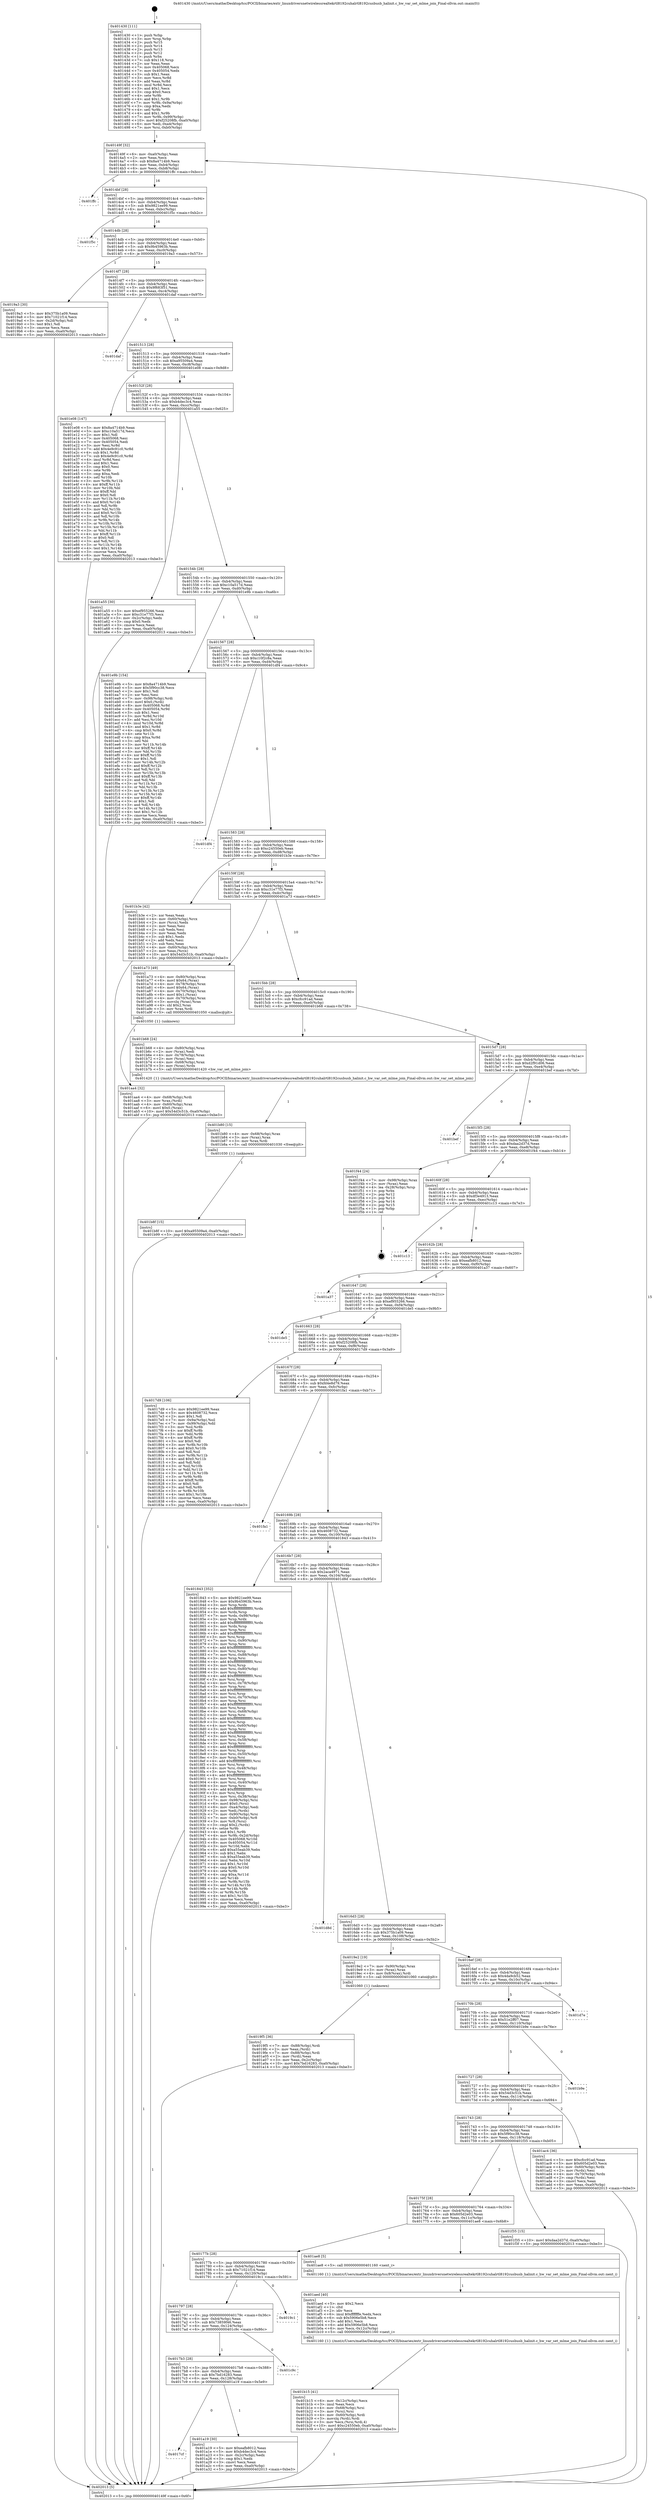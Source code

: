 digraph "0x401430" {
  label = "0x401430 (/mnt/c/Users/mathe/Desktop/tcc/POCII/binaries/extr_linuxdriversnetwirelessrealtekrtl8192cuhalrtl8192cusbusb_halinit.c_hw_var_set_mlme_join_Final-ollvm.out::main(0))"
  labelloc = "t"
  node[shape=record]

  Entry [label="",width=0.3,height=0.3,shape=circle,fillcolor=black,style=filled]
  "0x40149f" [label="{
     0x40149f [32]\l
     | [instrs]\l
     &nbsp;&nbsp;0x40149f \<+6\>: mov -0xa0(%rbp),%eax\l
     &nbsp;&nbsp;0x4014a5 \<+2\>: mov %eax,%ecx\l
     &nbsp;&nbsp;0x4014a7 \<+6\>: sub $0x8a4714b9,%ecx\l
     &nbsp;&nbsp;0x4014ad \<+6\>: mov %eax,-0xb4(%rbp)\l
     &nbsp;&nbsp;0x4014b3 \<+6\>: mov %ecx,-0xb8(%rbp)\l
     &nbsp;&nbsp;0x4014b9 \<+6\>: je 0000000000401ffc \<main+0xbcc\>\l
  }"]
  "0x401ffc" [label="{
     0x401ffc\l
  }", style=dashed]
  "0x4014bf" [label="{
     0x4014bf [28]\l
     | [instrs]\l
     &nbsp;&nbsp;0x4014bf \<+5\>: jmp 00000000004014c4 \<main+0x94\>\l
     &nbsp;&nbsp;0x4014c4 \<+6\>: mov -0xb4(%rbp),%eax\l
     &nbsp;&nbsp;0x4014ca \<+5\>: sub $0x9821ee99,%eax\l
     &nbsp;&nbsp;0x4014cf \<+6\>: mov %eax,-0xbc(%rbp)\l
     &nbsp;&nbsp;0x4014d5 \<+6\>: je 0000000000401f5c \<main+0xb2c\>\l
  }"]
  Exit [label="",width=0.3,height=0.3,shape=circle,fillcolor=black,style=filled,peripheries=2]
  "0x401f5c" [label="{
     0x401f5c\l
  }", style=dashed]
  "0x4014db" [label="{
     0x4014db [28]\l
     | [instrs]\l
     &nbsp;&nbsp;0x4014db \<+5\>: jmp 00000000004014e0 \<main+0xb0\>\l
     &nbsp;&nbsp;0x4014e0 \<+6\>: mov -0xb4(%rbp),%eax\l
     &nbsp;&nbsp;0x4014e6 \<+5\>: sub $0x9b45963b,%eax\l
     &nbsp;&nbsp;0x4014eb \<+6\>: mov %eax,-0xc0(%rbp)\l
     &nbsp;&nbsp;0x4014f1 \<+6\>: je 00000000004019a3 \<main+0x573\>\l
  }"]
  "0x401b8f" [label="{
     0x401b8f [15]\l
     | [instrs]\l
     &nbsp;&nbsp;0x401b8f \<+10\>: movl $0xa95509a4,-0xa0(%rbp)\l
     &nbsp;&nbsp;0x401b99 \<+5\>: jmp 0000000000402013 \<main+0xbe3\>\l
  }"]
  "0x4019a3" [label="{
     0x4019a3 [30]\l
     | [instrs]\l
     &nbsp;&nbsp;0x4019a3 \<+5\>: mov $0x375b1a09,%eax\l
     &nbsp;&nbsp;0x4019a8 \<+5\>: mov $0x71021f14,%ecx\l
     &nbsp;&nbsp;0x4019ad \<+3\>: mov -0x2d(%rbp),%dl\l
     &nbsp;&nbsp;0x4019b0 \<+3\>: test $0x1,%dl\l
     &nbsp;&nbsp;0x4019b3 \<+3\>: cmovne %ecx,%eax\l
     &nbsp;&nbsp;0x4019b6 \<+6\>: mov %eax,-0xa0(%rbp)\l
     &nbsp;&nbsp;0x4019bc \<+5\>: jmp 0000000000402013 \<main+0xbe3\>\l
  }"]
  "0x4014f7" [label="{
     0x4014f7 [28]\l
     | [instrs]\l
     &nbsp;&nbsp;0x4014f7 \<+5\>: jmp 00000000004014fc \<main+0xcc\>\l
     &nbsp;&nbsp;0x4014fc \<+6\>: mov -0xb4(%rbp),%eax\l
     &nbsp;&nbsp;0x401502 \<+5\>: sub $0x9f683f51,%eax\l
     &nbsp;&nbsp;0x401507 \<+6\>: mov %eax,-0xc4(%rbp)\l
     &nbsp;&nbsp;0x40150d \<+6\>: je 0000000000401daf \<main+0x97f\>\l
  }"]
  "0x401b80" [label="{
     0x401b80 [15]\l
     | [instrs]\l
     &nbsp;&nbsp;0x401b80 \<+4\>: mov -0x68(%rbp),%rax\l
     &nbsp;&nbsp;0x401b84 \<+3\>: mov (%rax),%rax\l
     &nbsp;&nbsp;0x401b87 \<+3\>: mov %rax,%rdi\l
     &nbsp;&nbsp;0x401b8a \<+5\>: call 0000000000401030 \<free@plt\>\l
     | [calls]\l
     &nbsp;&nbsp;0x401030 \{1\} (unknown)\l
  }"]
  "0x401daf" [label="{
     0x401daf\l
  }", style=dashed]
  "0x401513" [label="{
     0x401513 [28]\l
     | [instrs]\l
     &nbsp;&nbsp;0x401513 \<+5\>: jmp 0000000000401518 \<main+0xe8\>\l
     &nbsp;&nbsp;0x401518 \<+6\>: mov -0xb4(%rbp),%eax\l
     &nbsp;&nbsp;0x40151e \<+5\>: sub $0xa95509a4,%eax\l
     &nbsp;&nbsp;0x401523 \<+6\>: mov %eax,-0xc8(%rbp)\l
     &nbsp;&nbsp;0x401529 \<+6\>: je 0000000000401e08 \<main+0x9d8\>\l
  }"]
  "0x401b15" [label="{
     0x401b15 [41]\l
     | [instrs]\l
     &nbsp;&nbsp;0x401b15 \<+6\>: mov -0x12c(%rbp),%ecx\l
     &nbsp;&nbsp;0x401b1b \<+3\>: imul %eax,%ecx\l
     &nbsp;&nbsp;0x401b1e \<+4\>: mov -0x68(%rbp),%rsi\l
     &nbsp;&nbsp;0x401b22 \<+3\>: mov (%rsi),%rsi\l
     &nbsp;&nbsp;0x401b25 \<+4\>: mov -0x60(%rbp),%rdi\l
     &nbsp;&nbsp;0x401b29 \<+3\>: movslq (%rdi),%rdi\l
     &nbsp;&nbsp;0x401b2c \<+3\>: mov %ecx,(%rsi,%rdi,4)\l
     &nbsp;&nbsp;0x401b2f \<+10\>: movl $0xc24550eb,-0xa0(%rbp)\l
     &nbsp;&nbsp;0x401b39 \<+5\>: jmp 0000000000402013 \<main+0xbe3\>\l
  }"]
  "0x401e08" [label="{
     0x401e08 [147]\l
     | [instrs]\l
     &nbsp;&nbsp;0x401e08 \<+5\>: mov $0x8a4714b9,%eax\l
     &nbsp;&nbsp;0x401e0d \<+5\>: mov $0xc10a517d,%ecx\l
     &nbsp;&nbsp;0x401e12 \<+2\>: mov $0x1,%dl\l
     &nbsp;&nbsp;0x401e14 \<+7\>: mov 0x405068,%esi\l
     &nbsp;&nbsp;0x401e1b \<+7\>: mov 0x405054,%edi\l
     &nbsp;&nbsp;0x401e22 \<+3\>: mov %esi,%r8d\l
     &nbsp;&nbsp;0x401e25 \<+7\>: add $0x4e9c91c0,%r8d\l
     &nbsp;&nbsp;0x401e2c \<+4\>: sub $0x1,%r8d\l
     &nbsp;&nbsp;0x401e30 \<+7\>: sub $0x4e9c91c0,%r8d\l
     &nbsp;&nbsp;0x401e37 \<+4\>: imul %r8d,%esi\l
     &nbsp;&nbsp;0x401e3b \<+3\>: and $0x1,%esi\l
     &nbsp;&nbsp;0x401e3e \<+3\>: cmp $0x0,%esi\l
     &nbsp;&nbsp;0x401e41 \<+4\>: sete %r9b\l
     &nbsp;&nbsp;0x401e45 \<+3\>: cmp $0xa,%edi\l
     &nbsp;&nbsp;0x401e48 \<+4\>: setl %r10b\l
     &nbsp;&nbsp;0x401e4c \<+3\>: mov %r9b,%r11b\l
     &nbsp;&nbsp;0x401e4f \<+4\>: xor $0xff,%r11b\l
     &nbsp;&nbsp;0x401e53 \<+3\>: mov %r10b,%bl\l
     &nbsp;&nbsp;0x401e56 \<+3\>: xor $0xff,%bl\l
     &nbsp;&nbsp;0x401e59 \<+3\>: xor $0x0,%dl\l
     &nbsp;&nbsp;0x401e5c \<+3\>: mov %r11b,%r14b\l
     &nbsp;&nbsp;0x401e5f \<+4\>: and $0x0,%r14b\l
     &nbsp;&nbsp;0x401e63 \<+3\>: and %dl,%r9b\l
     &nbsp;&nbsp;0x401e66 \<+3\>: mov %bl,%r15b\l
     &nbsp;&nbsp;0x401e69 \<+4\>: and $0x0,%r15b\l
     &nbsp;&nbsp;0x401e6d \<+3\>: and %dl,%r10b\l
     &nbsp;&nbsp;0x401e70 \<+3\>: or %r9b,%r14b\l
     &nbsp;&nbsp;0x401e73 \<+3\>: or %r10b,%r15b\l
     &nbsp;&nbsp;0x401e76 \<+3\>: xor %r15b,%r14b\l
     &nbsp;&nbsp;0x401e79 \<+3\>: or %bl,%r11b\l
     &nbsp;&nbsp;0x401e7c \<+4\>: xor $0xff,%r11b\l
     &nbsp;&nbsp;0x401e80 \<+3\>: or $0x0,%dl\l
     &nbsp;&nbsp;0x401e83 \<+3\>: and %dl,%r11b\l
     &nbsp;&nbsp;0x401e86 \<+3\>: or %r11b,%r14b\l
     &nbsp;&nbsp;0x401e89 \<+4\>: test $0x1,%r14b\l
     &nbsp;&nbsp;0x401e8d \<+3\>: cmovne %ecx,%eax\l
     &nbsp;&nbsp;0x401e90 \<+6\>: mov %eax,-0xa0(%rbp)\l
     &nbsp;&nbsp;0x401e96 \<+5\>: jmp 0000000000402013 \<main+0xbe3\>\l
  }"]
  "0x40152f" [label="{
     0x40152f [28]\l
     | [instrs]\l
     &nbsp;&nbsp;0x40152f \<+5\>: jmp 0000000000401534 \<main+0x104\>\l
     &nbsp;&nbsp;0x401534 \<+6\>: mov -0xb4(%rbp),%eax\l
     &nbsp;&nbsp;0x40153a \<+5\>: sub $0xb4dec3c4,%eax\l
     &nbsp;&nbsp;0x40153f \<+6\>: mov %eax,-0xcc(%rbp)\l
     &nbsp;&nbsp;0x401545 \<+6\>: je 0000000000401a55 \<main+0x625\>\l
  }"]
  "0x401aed" [label="{
     0x401aed [40]\l
     | [instrs]\l
     &nbsp;&nbsp;0x401aed \<+5\>: mov $0x2,%ecx\l
     &nbsp;&nbsp;0x401af2 \<+1\>: cltd\l
     &nbsp;&nbsp;0x401af3 \<+2\>: idiv %ecx\l
     &nbsp;&nbsp;0x401af5 \<+6\>: imul $0xfffffffe,%edx,%ecx\l
     &nbsp;&nbsp;0x401afb \<+6\>: sub $0x5906e5b8,%ecx\l
     &nbsp;&nbsp;0x401b01 \<+3\>: add $0x1,%ecx\l
     &nbsp;&nbsp;0x401b04 \<+6\>: add $0x5906e5b8,%ecx\l
     &nbsp;&nbsp;0x401b0a \<+6\>: mov %ecx,-0x12c(%rbp)\l
     &nbsp;&nbsp;0x401b10 \<+5\>: call 0000000000401160 \<next_i\>\l
     | [calls]\l
     &nbsp;&nbsp;0x401160 \{1\} (/mnt/c/Users/mathe/Desktop/tcc/POCII/binaries/extr_linuxdriversnetwirelessrealtekrtl8192cuhalrtl8192cusbusb_halinit.c_hw_var_set_mlme_join_Final-ollvm.out::next_i)\l
  }"]
  "0x401a55" [label="{
     0x401a55 [30]\l
     | [instrs]\l
     &nbsp;&nbsp;0x401a55 \<+5\>: mov $0xef955266,%eax\l
     &nbsp;&nbsp;0x401a5a \<+5\>: mov $0xc31e77f3,%ecx\l
     &nbsp;&nbsp;0x401a5f \<+3\>: mov -0x2c(%rbp),%edx\l
     &nbsp;&nbsp;0x401a62 \<+3\>: cmp $0x0,%edx\l
     &nbsp;&nbsp;0x401a65 \<+3\>: cmove %ecx,%eax\l
     &nbsp;&nbsp;0x401a68 \<+6\>: mov %eax,-0xa0(%rbp)\l
     &nbsp;&nbsp;0x401a6e \<+5\>: jmp 0000000000402013 \<main+0xbe3\>\l
  }"]
  "0x40154b" [label="{
     0x40154b [28]\l
     | [instrs]\l
     &nbsp;&nbsp;0x40154b \<+5\>: jmp 0000000000401550 \<main+0x120\>\l
     &nbsp;&nbsp;0x401550 \<+6\>: mov -0xb4(%rbp),%eax\l
     &nbsp;&nbsp;0x401556 \<+5\>: sub $0xc10a517d,%eax\l
     &nbsp;&nbsp;0x40155b \<+6\>: mov %eax,-0xd0(%rbp)\l
     &nbsp;&nbsp;0x401561 \<+6\>: je 0000000000401e9b \<main+0xa6b\>\l
  }"]
  "0x401aa4" [label="{
     0x401aa4 [32]\l
     | [instrs]\l
     &nbsp;&nbsp;0x401aa4 \<+4\>: mov -0x68(%rbp),%rdi\l
     &nbsp;&nbsp;0x401aa8 \<+3\>: mov %rax,(%rdi)\l
     &nbsp;&nbsp;0x401aab \<+4\>: mov -0x60(%rbp),%rax\l
     &nbsp;&nbsp;0x401aaf \<+6\>: movl $0x0,(%rax)\l
     &nbsp;&nbsp;0x401ab5 \<+10\>: movl $0x54d3c51b,-0xa0(%rbp)\l
     &nbsp;&nbsp;0x401abf \<+5\>: jmp 0000000000402013 \<main+0xbe3\>\l
  }"]
  "0x401e9b" [label="{
     0x401e9b [154]\l
     | [instrs]\l
     &nbsp;&nbsp;0x401e9b \<+5\>: mov $0x8a4714b9,%eax\l
     &nbsp;&nbsp;0x401ea0 \<+5\>: mov $0x5f90cc38,%ecx\l
     &nbsp;&nbsp;0x401ea5 \<+2\>: mov $0x1,%dl\l
     &nbsp;&nbsp;0x401ea7 \<+2\>: xor %esi,%esi\l
     &nbsp;&nbsp;0x401ea9 \<+7\>: mov -0x98(%rbp),%rdi\l
     &nbsp;&nbsp;0x401eb0 \<+6\>: movl $0x0,(%rdi)\l
     &nbsp;&nbsp;0x401eb6 \<+8\>: mov 0x405068,%r8d\l
     &nbsp;&nbsp;0x401ebe \<+8\>: mov 0x405054,%r9d\l
     &nbsp;&nbsp;0x401ec6 \<+3\>: sub $0x1,%esi\l
     &nbsp;&nbsp;0x401ec9 \<+3\>: mov %r8d,%r10d\l
     &nbsp;&nbsp;0x401ecc \<+3\>: add %esi,%r10d\l
     &nbsp;&nbsp;0x401ecf \<+4\>: imul %r10d,%r8d\l
     &nbsp;&nbsp;0x401ed3 \<+4\>: and $0x1,%r8d\l
     &nbsp;&nbsp;0x401ed7 \<+4\>: cmp $0x0,%r8d\l
     &nbsp;&nbsp;0x401edb \<+4\>: sete %r11b\l
     &nbsp;&nbsp;0x401edf \<+4\>: cmp $0xa,%r9d\l
     &nbsp;&nbsp;0x401ee3 \<+3\>: setl %bl\l
     &nbsp;&nbsp;0x401ee6 \<+3\>: mov %r11b,%r14b\l
     &nbsp;&nbsp;0x401ee9 \<+4\>: xor $0xff,%r14b\l
     &nbsp;&nbsp;0x401eed \<+3\>: mov %bl,%r15b\l
     &nbsp;&nbsp;0x401ef0 \<+4\>: xor $0xff,%r15b\l
     &nbsp;&nbsp;0x401ef4 \<+3\>: xor $0x1,%dl\l
     &nbsp;&nbsp;0x401ef7 \<+3\>: mov %r14b,%r12b\l
     &nbsp;&nbsp;0x401efa \<+4\>: and $0xff,%r12b\l
     &nbsp;&nbsp;0x401efe \<+3\>: and %dl,%r11b\l
     &nbsp;&nbsp;0x401f01 \<+3\>: mov %r15b,%r13b\l
     &nbsp;&nbsp;0x401f04 \<+4\>: and $0xff,%r13b\l
     &nbsp;&nbsp;0x401f08 \<+2\>: and %dl,%bl\l
     &nbsp;&nbsp;0x401f0a \<+3\>: or %r11b,%r12b\l
     &nbsp;&nbsp;0x401f0d \<+3\>: or %bl,%r13b\l
     &nbsp;&nbsp;0x401f10 \<+3\>: xor %r13b,%r12b\l
     &nbsp;&nbsp;0x401f13 \<+3\>: or %r15b,%r14b\l
     &nbsp;&nbsp;0x401f16 \<+4\>: xor $0xff,%r14b\l
     &nbsp;&nbsp;0x401f1a \<+3\>: or $0x1,%dl\l
     &nbsp;&nbsp;0x401f1d \<+3\>: and %dl,%r14b\l
     &nbsp;&nbsp;0x401f20 \<+3\>: or %r14b,%r12b\l
     &nbsp;&nbsp;0x401f23 \<+4\>: test $0x1,%r12b\l
     &nbsp;&nbsp;0x401f27 \<+3\>: cmovne %ecx,%eax\l
     &nbsp;&nbsp;0x401f2a \<+6\>: mov %eax,-0xa0(%rbp)\l
     &nbsp;&nbsp;0x401f30 \<+5\>: jmp 0000000000402013 \<main+0xbe3\>\l
  }"]
  "0x401567" [label="{
     0x401567 [28]\l
     | [instrs]\l
     &nbsp;&nbsp;0x401567 \<+5\>: jmp 000000000040156c \<main+0x13c\>\l
     &nbsp;&nbsp;0x40156c \<+6\>: mov -0xb4(%rbp),%eax\l
     &nbsp;&nbsp;0x401572 \<+5\>: sub $0xc10f2c8a,%eax\l
     &nbsp;&nbsp;0x401577 \<+6\>: mov %eax,-0xd4(%rbp)\l
     &nbsp;&nbsp;0x40157d \<+6\>: je 0000000000401df4 \<main+0x9c4\>\l
  }"]
  "0x4017cf" [label="{
     0x4017cf\l
  }", style=dashed]
  "0x401df4" [label="{
     0x401df4\l
  }", style=dashed]
  "0x401583" [label="{
     0x401583 [28]\l
     | [instrs]\l
     &nbsp;&nbsp;0x401583 \<+5\>: jmp 0000000000401588 \<main+0x158\>\l
     &nbsp;&nbsp;0x401588 \<+6\>: mov -0xb4(%rbp),%eax\l
     &nbsp;&nbsp;0x40158e \<+5\>: sub $0xc24550eb,%eax\l
     &nbsp;&nbsp;0x401593 \<+6\>: mov %eax,-0xd8(%rbp)\l
     &nbsp;&nbsp;0x401599 \<+6\>: je 0000000000401b3e \<main+0x70e\>\l
  }"]
  "0x401a19" [label="{
     0x401a19 [30]\l
     | [instrs]\l
     &nbsp;&nbsp;0x401a19 \<+5\>: mov $0xeafb8012,%eax\l
     &nbsp;&nbsp;0x401a1e \<+5\>: mov $0xb4dec3c4,%ecx\l
     &nbsp;&nbsp;0x401a23 \<+3\>: mov -0x2c(%rbp),%edx\l
     &nbsp;&nbsp;0x401a26 \<+3\>: cmp $0x1,%edx\l
     &nbsp;&nbsp;0x401a29 \<+3\>: cmovl %ecx,%eax\l
     &nbsp;&nbsp;0x401a2c \<+6\>: mov %eax,-0xa0(%rbp)\l
     &nbsp;&nbsp;0x401a32 \<+5\>: jmp 0000000000402013 \<main+0xbe3\>\l
  }"]
  "0x401b3e" [label="{
     0x401b3e [42]\l
     | [instrs]\l
     &nbsp;&nbsp;0x401b3e \<+2\>: xor %eax,%eax\l
     &nbsp;&nbsp;0x401b40 \<+4\>: mov -0x60(%rbp),%rcx\l
     &nbsp;&nbsp;0x401b44 \<+2\>: mov (%rcx),%edx\l
     &nbsp;&nbsp;0x401b46 \<+2\>: mov %eax,%esi\l
     &nbsp;&nbsp;0x401b48 \<+2\>: sub %edx,%esi\l
     &nbsp;&nbsp;0x401b4a \<+2\>: mov %eax,%edx\l
     &nbsp;&nbsp;0x401b4c \<+3\>: sub $0x1,%edx\l
     &nbsp;&nbsp;0x401b4f \<+2\>: add %edx,%esi\l
     &nbsp;&nbsp;0x401b51 \<+2\>: sub %esi,%eax\l
     &nbsp;&nbsp;0x401b53 \<+4\>: mov -0x60(%rbp),%rcx\l
     &nbsp;&nbsp;0x401b57 \<+2\>: mov %eax,(%rcx)\l
     &nbsp;&nbsp;0x401b59 \<+10\>: movl $0x54d3c51b,-0xa0(%rbp)\l
     &nbsp;&nbsp;0x401b63 \<+5\>: jmp 0000000000402013 \<main+0xbe3\>\l
  }"]
  "0x40159f" [label="{
     0x40159f [28]\l
     | [instrs]\l
     &nbsp;&nbsp;0x40159f \<+5\>: jmp 00000000004015a4 \<main+0x174\>\l
     &nbsp;&nbsp;0x4015a4 \<+6\>: mov -0xb4(%rbp),%eax\l
     &nbsp;&nbsp;0x4015aa \<+5\>: sub $0xc31e77f3,%eax\l
     &nbsp;&nbsp;0x4015af \<+6\>: mov %eax,-0xdc(%rbp)\l
     &nbsp;&nbsp;0x4015b5 \<+6\>: je 0000000000401a73 \<main+0x643\>\l
  }"]
  "0x4017b3" [label="{
     0x4017b3 [28]\l
     | [instrs]\l
     &nbsp;&nbsp;0x4017b3 \<+5\>: jmp 00000000004017b8 \<main+0x388\>\l
     &nbsp;&nbsp;0x4017b8 \<+6\>: mov -0xb4(%rbp),%eax\l
     &nbsp;&nbsp;0x4017be \<+5\>: sub $0x7bd16283,%eax\l
     &nbsp;&nbsp;0x4017c3 \<+6\>: mov %eax,-0x128(%rbp)\l
     &nbsp;&nbsp;0x4017c9 \<+6\>: je 0000000000401a19 \<main+0x5e9\>\l
  }"]
  "0x401a73" [label="{
     0x401a73 [49]\l
     | [instrs]\l
     &nbsp;&nbsp;0x401a73 \<+4\>: mov -0x80(%rbp),%rax\l
     &nbsp;&nbsp;0x401a77 \<+6\>: movl $0x64,(%rax)\l
     &nbsp;&nbsp;0x401a7d \<+4\>: mov -0x78(%rbp),%rax\l
     &nbsp;&nbsp;0x401a81 \<+6\>: movl $0x64,(%rax)\l
     &nbsp;&nbsp;0x401a87 \<+4\>: mov -0x70(%rbp),%rax\l
     &nbsp;&nbsp;0x401a8b \<+6\>: movl $0x1,(%rax)\l
     &nbsp;&nbsp;0x401a91 \<+4\>: mov -0x70(%rbp),%rax\l
     &nbsp;&nbsp;0x401a95 \<+3\>: movslq (%rax),%rax\l
     &nbsp;&nbsp;0x401a98 \<+4\>: shl $0x2,%rax\l
     &nbsp;&nbsp;0x401a9c \<+3\>: mov %rax,%rdi\l
     &nbsp;&nbsp;0x401a9f \<+5\>: call 0000000000401050 \<malloc@plt\>\l
     | [calls]\l
     &nbsp;&nbsp;0x401050 \{1\} (unknown)\l
  }"]
  "0x4015bb" [label="{
     0x4015bb [28]\l
     | [instrs]\l
     &nbsp;&nbsp;0x4015bb \<+5\>: jmp 00000000004015c0 \<main+0x190\>\l
     &nbsp;&nbsp;0x4015c0 \<+6\>: mov -0xb4(%rbp),%eax\l
     &nbsp;&nbsp;0x4015c6 \<+5\>: sub $0xcfcc91ad,%eax\l
     &nbsp;&nbsp;0x4015cb \<+6\>: mov %eax,-0xe0(%rbp)\l
     &nbsp;&nbsp;0x4015d1 \<+6\>: je 0000000000401b68 \<main+0x738\>\l
  }"]
  "0x401c9c" [label="{
     0x401c9c\l
  }", style=dashed]
  "0x401b68" [label="{
     0x401b68 [24]\l
     | [instrs]\l
     &nbsp;&nbsp;0x401b68 \<+4\>: mov -0x80(%rbp),%rax\l
     &nbsp;&nbsp;0x401b6c \<+2\>: mov (%rax),%edi\l
     &nbsp;&nbsp;0x401b6e \<+4\>: mov -0x78(%rbp),%rax\l
     &nbsp;&nbsp;0x401b72 \<+2\>: mov (%rax),%esi\l
     &nbsp;&nbsp;0x401b74 \<+4\>: mov -0x68(%rbp),%rax\l
     &nbsp;&nbsp;0x401b78 \<+3\>: mov (%rax),%rdx\l
     &nbsp;&nbsp;0x401b7b \<+5\>: call 0000000000401420 \<hw_var_set_mlme_join\>\l
     | [calls]\l
     &nbsp;&nbsp;0x401420 \{1\} (/mnt/c/Users/mathe/Desktop/tcc/POCII/binaries/extr_linuxdriversnetwirelessrealtekrtl8192cuhalrtl8192cusbusb_halinit.c_hw_var_set_mlme_join_Final-ollvm.out::hw_var_set_mlme_join)\l
  }"]
  "0x4015d7" [label="{
     0x4015d7 [28]\l
     | [instrs]\l
     &nbsp;&nbsp;0x4015d7 \<+5\>: jmp 00000000004015dc \<main+0x1ac\>\l
     &nbsp;&nbsp;0x4015dc \<+6\>: mov -0xb4(%rbp),%eax\l
     &nbsp;&nbsp;0x4015e2 \<+5\>: sub $0xd2f91d06,%eax\l
     &nbsp;&nbsp;0x4015e7 \<+6\>: mov %eax,-0xe4(%rbp)\l
     &nbsp;&nbsp;0x4015ed \<+6\>: je 0000000000401bef \<main+0x7bf\>\l
  }"]
  "0x401797" [label="{
     0x401797 [28]\l
     | [instrs]\l
     &nbsp;&nbsp;0x401797 \<+5\>: jmp 000000000040179c \<main+0x36c\>\l
     &nbsp;&nbsp;0x40179c \<+6\>: mov -0xb4(%rbp),%eax\l
     &nbsp;&nbsp;0x4017a2 \<+5\>: sub $0x73859f46,%eax\l
     &nbsp;&nbsp;0x4017a7 \<+6\>: mov %eax,-0x124(%rbp)\l
     &nbsp;&nbsp;0x4017ad \<+6\>: je 0000000000401c9c \<main+0x86c\>\l
  }"]
  "0x401bef" [label="{
     0x401bef\l
  }", style=dashed]
  "0x4015f3" [label="{
     0x4015f3 [28]\l
     | [instrs]\l
     &nbsp;&nbsp;0x4015f3 \<+5\>: jmp 00000000004015f8 \<main+0x1c8\>\l
     &nbsp;&nbsp;0x4015f8 \<+6\>: mov -0xb4(%rbp),%eax\l
     &nbsp;&nbsp;0x4015fe \<+5\>: sub $0xdaa2d37d,%eax\l
     &nbsp;&nbsp;0x401603 \<+6\>: mov %eax,-0xe8(%rbp)\l
     &nbsp;&nbsp;0x401609 \<+6\>: je 0000000000401f44 \<main+0xb14\>\l
  }"]
  "0x4019c1" [label="{
     0x4019c1\l
  }", style=dashed]
  "0x401f44" [label="{
     0x401f44 [24]\l
     | [instrs]\l
     &nbsp;&nbsp;0x401f44 \<+7\>: mov -0x98(%rbp),%rax\l
     &nbsp;&nbsp;0x401f4b \<+2\>: mov (%rax),%eax\l
     &nbsp;&nbsp;0x401f4d \<+4\>: lea -0x28(%rbp),%rsp\l
     &nbsp;&nbsp;0x401f51 \<+1\>: pop %rbx\l
     &nbsp;&nbsp;0x401f52 \<+2\>: pop %r12\l
     &nbsp;&nbsp;0x401f54 \<+2\>: pop %r13\l
     &nbsp;&nbsp;0x401f56 \<+2\>: pop %r14\l
     &nbsp;&nbsp;0x401f58 \<+2\>: pop %r15\l
     &nbsp;&nbsp;0x401f5a \<+1\>: pop %rbp\l
     &nbsp;&nbsp;0x401f5b \<+1\>: ret\l
  }"]
  "0x40160f" [label="{
     0x40160f [28]\l
     | [instrs]\l
     &nbsp;&nbsp;0x40160f \<+5\>: jmp 0000000000401614 \<main+0x1e4\>\l
     &nbsp;&nbsp;0x401614 \<+6\>: mov -0xb4(%rbp),%eax\l
     &nbsp;&nbsp;0x40161a \<+5\>: sub $0xdf3e4913,%eax\l
     &nbsp;&nbsp;0x40161f \<+6\>: mov %eax,-0xec(%rbp)\l
     &nbsp;&nbsp;0x401625 \<+6\>: je 0000000000401c13 \<main+0x7e3\>\l
  }"]
  "0x40177b" [label="{
     0x40177b [28]\l
     | [instrs]\l
     &nbsp;&nbsp;0x40177b \<+5\>: jmp 0000000000401780 \<main+0x350\>\l
     &nbsp;&nbsp;0x401780 \<+6\>: mov -0xb4(%rbp),%eax\l
     &nbsp;&nbsp;0x401786 \<+5\>: sub $0x71021f14,%eax\l
     &nbsp;&nbsp;0x40178b \<+6\>: mov %eax,-0x120(%rbp)\l
     &nbsp;&nbsp;0x401791 \<+6\>: je 00000000004019c1 \<main+0x591\>\l
  }"]
  "0x401c13" [label="{
     0x401c13\l
  }", style=dashed]
  "0x40162b" [label="{
     0x40162b [28]\l
     | [instrs]\l
     &nbsp;&nbsp;0x40162b \<+5\>: jmp 0000000000401630 \<main+0x200\>\l
     &nbsp;&nbsp;0x401630 \<+6\>: mov -0xb4(%rbp),%eax\l
     &nbsp;&nbsp;0x401636 \<+5\>: sub $0xeafb8012,%eax\l
     &nbsp;&nbsp;0x40163b \<+6\>: mov %eax,-0xf0(%rbp)\l
     &nbsp;&nbsp;0x401641 \<+6\>: je 0000000000401a37 \<main+0x607\>\l
  }"]
  "0x401ae8" [label="{
     0x401ae8 [5]\l
     | [instrs]\l
     &nbsp;&nbsp;0x401ae8 \<+5\>: call 0000000000401160 \<next_i\>\l
     | [calls]\l
     &nbsp;&nbsp;0x401160 \{1\} (/mnt/c/Users/mathe/Desktop/tcc/POCII/binaries/extr_linuxdriversnetwirelessrealtekrtl8192cuhalrtl8192cusbusb_halinit.c_hw_var_set_mlme_join_Final-ollvm.out::next_i)\l
  }"]
  "0x401a37" [label="{
     0x401a37\l
  }", style=dashed]
  "0x401647" [label="{
     0x401647 [28]\l
     | [instrs]\l
     &nbsp;&nbsp;0x401647 \<+5\>: jmp 000000000040164c \<main+0x21c\>\l
     &nbsp;&nbsp;0x40164c \<+6\>: mov -0xb4(%rbp),%eax\l
     &nbsp;&nbsp;0x401652 \<+5\>: sub $0xef955266,%eax\l
     &nbsp;&nbsp;0x401657 \<+6\>: mov %eax,-0xf4(%rbp)\l
     &nbsp;&nbsp;0x40165d \<+6\>: je 0000000000401de5 \<main+0x9b5\>\l
  }"]
  "0x40175f" [label="{
     0x40175f [28]\l
     | [instrs]\l
     &nbsp;&nbsp;0x40175f \<+5\>: jmp 0000000000401764 \<main+0x334\>\l
     &nbsp;&nbsp;0x401764 \<+6\>: mov -0xb4(%rbp),%eax\l
     &nbsp;&nbsp;0x40176a \<+5\>: sub $0x605d2e03,%eax\l
     &nbsp;&nbsp;0x40176f \<+6\>: mov %eax,-0x11c(%rbp)\l
     &nbsp;&nbsp;0x401775 \<+6\>: je 0000000000401ae8 \<main+0x6b8\>\l
  }"]
  "0x401de5" [label="{
     0x401de5\l
  }", style=dashed]
  "0x401663" [label="{
     0x401663 [28]\l
     | [instrs]\l
     &nbsp;&nbsp;0x401663 \<+5\>: jmp 0000000000401668 \<main+0x238\>\l
     &nbsp;&nbsp;0x401668 \<+6\>: mov -0xb4(%rbp),%eax\l
     &nbsp;&nbsp;0x40166e \<+5\>: sub $0xf25208fb,%eax\l
     &nbsp;&nbsp;0x401673 \<+6\>: mov %eax,-0xf8(%rbp)\l
     &nbsp;&nbsp;0x401679 \<+6\>: je 00000000004017d9 \<main+0x3a9\>\l
  }"]
  "0x401f35" [label="{
     0x401f35 [15]\l
     | [instrs]\l
     &nbsp;&nbsp;0x401f35 \<+10\>: movl $0xdaa2d37d,-0xa0(%rbp)\l
     &nbsp;&nbsp;0x401f3f \<+5\>: jmp 0000000000402013 \<main+0xbe3\>\l
  }"]
  "0x4017d9" [label="{
     0x4017d9 [106]\l
     | [instrs]\l
     &nbsp;&nbsp;0x4017d9 \<+5\>: mov $0x9821ee99,%eax\l
     &nbsp;&nbsp;0x4017de \<+5\>: mov $0x4608732,%ecx\l
     &nbsp;&nbsp;0x4017e3 \<+2\>: mov $0x1,%dl\l
     &nbsp;&nbsp;0x4017e5 \<+7\>: mov -0x9a(%rbp),%sil\l
     &nbsp;&nbsp;0x4017ec \<+7\>: mov -0x99(%rbp),%dil\l
     &nbsp;&nbsp;0x4017f3 \<+3\>: mov %sil,%r8b\l
     &nbsp;&nbsp;0x4017f6 \<+4\>: xor $0xff,%r8b\l
     &nbsp;&nbsp;0x4017fa \<+3\>: mov %dil,%r9b\l
     &nbsp;&nbsp;0x4017fd \<+4\>: xor $0xff,%r9b\l
     &nbsp;&nbsp;0x401801 \<+3\>: xor $0x0,%dl\l
     &nbsp;&nbsp;0x401804 \<+3\>: mov %r8b,%r10b\l
     &nbsp;&nbsp;0x401807 \<+4\>: and $0x0,%r10b\l
     &nbsp;&nbsp;0x40180b \<+3\>: and %dl,%sil\l
     &nbsp;&nbsp;0x40180e \<+3\>: mov %r9b,%r11b\l
     &nbsp;&nbsp;0x401811 \<+4\>: and $0x0,%r11b\l
     &nbsp;&nbsp;0x401815 \<+3\>: and %dl,%dil\l
     &nbsp;&nbsp;0x401818 \<+3\>: or %sil,%r10b\l
     &nbsp;&nbsp;0x40181b \<+3\>: or %dil,%r11b\l
     &nbsp;&nbsp;0x40181e \<+3\>: xor %r11b,%r10b\l
     &nbsp;&nbsp;0x401821 \<+3\>: or %r9b,%r8b\l
     &nbsp;&nbsp;0x401824 \<+4\>: xor $0xff,%r8b\l
     &nbsp;&nbsp;0x401828 \<+3\>: or $0x0,%dl\l
     &nbsp;&nbsp;0x40182b \<+3\>: and %dl,%r8b\l
     &nbsp;&nbsp;0x40182e \<+3\>: or %r8b,%r10b\l
     &nbsp;&nbsp;0x401831 \<+4\>: test $0x1,%r10b\l
     &nbsp;&nbsp;0x401835 \<+3\>: cmovne %ecx,%eax\l
     &nbsp;&nbsp;0x401838 \<+6\>: mov %eax,-0xa0(%rbp)\l
     &nbsp;&nbsp;0x40183e \<+5\>: jmp 0000000000402013 \<main+0xbe3\>\l
  }"]
  "0x40167f" [label="{
     0x40167f [28]\l
     | [instrs]\l
     &nbsp;&nbsp;0x40167f \<+5\>: jmp 0000000000401684 \<main+0x254\>\l
     &nbsp;&nbsp;0x401684 \<+6\>: mov -0xb4(%rbp),%eax\l
     &nbsp;&nbsp;0x40168a \<+5\>: sub $0xfd4e8d79,%eax\l
     &nbsp;&nbsp;0x40168f \<+6\>: mov %eax,-0xfc(%rbp)\l
     &nbsp;&nbsp;0x401695 \<+6\>: je 0000000000401fa1 \<main+0xb71\>\l
  }"]
  "0x402013" [label="{
     0x402013 [5]\l
     | [instrs]\l
     &nbsp;&nbsp;0x402013 \<+5\>: jmp 000000000040149f \<main+0x6f\>\l
  }"]
  "0x401430" [label="{
     0x401430 [111]\l
     | [instrs]\l
     &nbsp;&nbsp;0x401430 \<+1\>: push %rbp\l
     &nbsp;&nbsp;0x401431 \<+3\>: mov %rsp,%rbp\l
     &nbsp;&nbsp;0x401434 \<+2\>: push %r15\l
     &nbsp;&nbsp;0x401436 \<+2\>: push %r14\l
     &nbsp;&nbsp;0x401438 \<+2\>: push %r13\l
     &nbsp;&nbsp;0x40143a \<+2\>: push %r12\l
     &nbsp;&nbsp;0x40143c \<+1\>: push %rbx\l
     &nbsp;&nbsp;0x40143d \<+7\>: sub $0x118,%rsp\l
     &nbsp;&nbsp;0x401444 \<+2\>: xor %eax,%eax\l
     &nbsp;&nbsp;0x401446 \<+7\>: mov 0x405068,%ecx\l
     &nbsp;&nbsp;0x40144d \<+7\>: mov 0x405054,%edx\l
     &nbsp;&nbsp;0x401454 \<+3\>: sub $0x1,%eax\l
     &nbsp;&nbsp;0x401457 \<+3\>: mov %ecx,%r8d\l
     &nbsp;&nbsp;0x40145a \<+3\>: add %eax,%r8d\l
     &nbsp;&nbsp;0x40145d \<+4\>: imul %r8d,%ecx\l
     &nbsp;&nbsp;0x401461 \<+3\>: and $0x1,%ecx\l
     &nbsp;&nbsp;0x401464 \<+3\>: cmp $0x0,%ecx\l
     &nbsp;&nbsp;0x401467 \<+4\>: sete %r9b\l
     &nbsp;&nbsp;0x40146b \<+4\>: and $0x1,%r9b\l
     &nbsp;&nbsp;0x40146f \<+7\>: mov %r9b,-0x9a(%rbp)\l
     &nbsp;&nbsp;0x401476 \<+3\>: cmp $0xa,%edx\l
     &nbsp;&nbsp;0x401479 \<+4\>: setl %r9b\l
     &nbsp;&nbsp;0x40147d \<+4\>: and $0x1,%r9b\l
     &nbsp;&nbsp;0x401481 \<+7\>: mov %r9b,-0x99(%rbp)\l
     &nbsp;&nbsp;0x401488 \<+10\>: movl $0xf25208fb,-0xa0(%rbp)\l
     &nbsp;&nbsp;0x401492 \<+6\>: mov %edi,-0xa4(%rbp)\l
     &nbsp;&nbsp;0x401498 \<+7\>: mov %rsi,-0xb0(%rbp)\l
  }"]
  "0x401743" [label="{
     0x401743 [28]\l
     | [instrs]\l
     &nbsp;&nbsp;0x401743 \<+5\>: jmp 0000000000401748 \<main+0x318\>\l
     &nbsp;&nbsp;0x401748 \<+6\>: mov -0xb4(%rbp),%eax\l
     &nbsp;&nbsp;0x40174e \<+5\>: sub $0x5f90cc38,%eax\l
     &nbsp;&nbsp;0x401753 \<+6\>: mov %eax,-0x118(%rbp)\l
     &nbsp;&nbsp;0x401759 \<+6\>: je 0000000000401f35 \<main+0xb05\>\l
  }"]
  "0x401fa1" [label="{
     0x401fa1\l
  }", style=dashed]
  "0x40169b" [label="{
     0x40169b [28]\l
     | [instrs]\l
     &nbsp;&nbsp;0x40169b \<+5\>: jmp 00000000004016a0 \<main+0x270\>\l
     &nbsp;&nbsp;0x4016a0 \<+6\>: mov -0xb4(%rbp),%eax\l
     &nbsp;&nbsp;0x4016a6 \<+5\>: sub $0x4608732,%eax\l
     &nbsp;&nbsp;0x4016ab \<+6\>: mov %eax,-0x100(%rbp)\l
     &nbsp;&nbsp;0x4016b1 \<+6\>: je 0000000000401843 \<main+0x413\>\l
  }"]
  "0x401ac4" [label="{
     0x401ac4 [36]\l
     | [instrs]\l
     &nbsp;&nbsp;0x401ac4 \<+5\>: mov $0xcfcc91ad,%eax\l
     &nbsp;&nbsp;0x401ac9 \<+5\>: mov $0x605d2e03,%ecx\l
     &nbsp;&nbsp;0x401ace \<+4\>: mov -0x60(%rbp),%rdx\l
     &nbsp;&nbsp;0x401ad2 \<+2\>: mov (%rdx),%esi\l
     &nbsp;&nbsp;0x401ad4 \<+4\>: mov -0x70(%rbp),%rdx\l
     &nbsp;&nbsp;0x401ad8 \<+2\>: cmp (%rdx),%esi\l
     &nbsp;&nbsp;0x401ada \<+3\>: cmovl %ecx,%eax\l
     &nbsp;&nbsp;0x401add \<+6\>: mov %eax,-0xa0(%rbp)\l
     &nbsp;&nbsp;0x401ae3 \<+5\>: jmp 0000000000402013 \<main+0xbe3\>\l
  }"]
  "0x401843" [label="{
     0x401843 [352]\l
     | [instrs]\l
     &nbsp;&nbsp;0x401843 \<+5\>: mov $0x9821ee99,%eax\l
     &nbsp;&nbsp;0x401848 \<+5\>: mov $0x9b45963b,%ecx\l
     &nbsp;&nbsp;0x40184d \<+3\>: mov %rsp,%rdx\l
     &nbsp;&nbsp;0x401850 \<+4\>: add $0xfffffffffffffff0,%rdx\l
     &nbsp;&nbsp;0x401854 \<+3\>: mov %rdx,%rsp\l
     &nbsp;&nbsp;0x401857 \<+7\>: mov %rdx,-0x98(%rbp)\l
     &nbsp;&nbsp;0x40185e \<+3\>: mov %rsp,%rdx\l
     &nbsp;&nbsp;0x401861 \<+4\>: add $0xfffffffffffffff0,%rdx\l
     &nbsp;&nbsp;0x401865 \<+3\>: mov %rdx,%rsp\l
     &nbsp;&nbsp;0x401868 \<+3\>: mov %rsp,%rsi\l
     &nbsp;&nbsp;0x40186b \<+4\>: add $0xfffffffffffffff0,%rsi\l
     &nbsp;&nbsp;0x40186f \<+3\>: mov %rsi,%rsp\l
     &nbsp;&nbsp;0x401872 \<+7\>: mov %rsi,-0x90(%rbp)\l
     &nbsp;&nbsp;0x401879 \<+3\>: mov %rsp,%rsi\l
     &nbsp;&nbsp;0x40187c \<+4\>: add $0xfffffffffffffff0,%rsi\l
     &nbsp;&nbsp;0x401880 \<+3\>: mov %rsi,%rsp\l
     &nbsp;&nbsp;0x401883 \<+7\>: mov %rsi,-0x88(%rbp)\l
     &nbsp;&nbsp;0x40188a \<+3\>: mov %rsp,%rsi\l
     &nbsp;&nbsp;0x40188d \<+4\>: add $0xfffffffffffffff0,%rsi\l
     &nbsp;&nbsp;0x401891 \<+3\>: mov %rsi,%rsp\l
     &nbsp;&nbsp;0x401894 \<+4\>: mov %rsi,-0x80(%rbp)\l
     &nbsp;&nbsp;0x401898 \<+3\>: mov %rsp,%rsi\l
     &nbsp;&nbsp;0x40189b \<+4\>: add $0xfffffffffffffff0,%rsi\l
     &nbsp;&nbsp;0x40189f \<+3\>: mov %rsi,%rsp\l
     &nbsp;&nbsp;0x4018a2 \<+4\>: mov %rsi,-0x78(%rbp)\l
     &nbsp;&nbsp;0x4018a6 \<+3\>: mov %rsp,%rsi\l
     &nbsp;&nbsp;0x4018a9 \<+4\>: add $0xfffffffffffffff0,%rsi\l
     &nbsp;&nbsp;0x4018ad \<+3\>: mov %rsi,%rsp\l
     &nbsp;&nbsp;0x4018b0 \<+4\>: mov %rsi,-0x70(%rbp)\l
     &nbsp;&nbsp;0x4018b4 \<+3\>: mov %rsp,%rsi\l
     &nbsp;&nbsp;0x4018b7 \<+4\>: add $0xfffffffffffffff0,%rsi\l
     &nbsp;&nbsp;0x4018bb \<+3\>: mov %rsi,%rsp\l
     &nbsp;&nbsp;0x4018be \<+4\>: mov %rsi,-0x68(%rbp)\l
     &nbsp;&nbsp;0x4018c2 \<+3\>: mov %rsp,%rsi\l
     &nbsp;&nbsp;0x4018c5 \<+4\>: add $0xfffffffffffffff0,%rsi\l
     &nbsp;&nbsp;0x4018c9 \<+3\>: mov %rsi,%rsp\l
     &nbsp;&nbsp;0x4018cc \<+4\>: mov %rsi,-0x60(%rbp)\l
     &nbsp;&nbsp;0x4018d0 \<+3\>: mov %rsp,%rsi\l
     &nbsp;&nbsp;0x4018d3 \<+4\>: add $0xfffffffffffffff0,%rsi\l
     &nbsp;&nbsp;0x4018d7 \<+3\>: mov %rsi,%rsp\l
     &nbsp;&nbsp;0x4018da \<+4\>: mov %rsi,-0x58(%rbp)\l
     &nbsp;&nbsp;0x4018de \<+3\>: mov %rsp,%rsi\l
     &nbsp;&nbsp;0x4018e1 \<+4\>: add $0xfffffffffffffff0,%rsi\l
     &nbsp;&nbsp;0x4018e5 \<+3\>: mov %rsi,%rsp\l
     &nbsp;&nbsp;0x4018e8 \<+4\>: mov %rsi,-0x50(%rbp)\l
     &nbsp;&nbsp;0x4018ec \<+3\>: mov %rsp,%rsi\l
     &nbsp;&nbsp;0x4018ef \<+4\>: add $0xfffffffffffffff0,%rsi\l
     &nbsp;&nbsp;0x4018f3 \<+3\>: mov %rsi,%rsp\l
     &nbsp;&nbsp;0x4018f6 \<+4\>: mov %rsi,-0x48(%rbp)\l
     &nbsp;&nbsp;0x4018fa \<+3\>: mov %rsp,%rsi\l
     &nbsp;&nbsp;0x4018fd \<+4\>: add $0xfffffffffffffff0,%rsi\l
     &nbsp;&nbsp;0x401901 \<+3\>: mov %rsi,%rsp\l
     &nbsp;&nbsp;0x401904 \<+4\>: mov %rsi,-0x40(%rbp)\l
     &nbsp;&nbsp;0x401908 \<+3\>: mov %rsp,%rsi\l
     &nbsp;&nbsp;0x40190b \<+4\>: add $0xfffffffffffffff0,%rsi\l
     &nbsp;&nbsp;0x40190f \<+3\>: mov %rsi,%rsp\l
     &nbsp;&nbsp;0x401912 \<+4\>: mov %rsi,-0x38(%rbp)\l
     &nbsp;&nbsp;0x401916 \<+7\>: mov -0x98(%rbp),%rsi\l
     &nbsp;&nbsp;0x40191d \<+6\>: movl $0x0,(%rsi)\l
     &nbsp;&nbsp;0x401923 \<+6\>: mov -0xa4(%rbp),%edi\l
     &nbsp;&nbsp;0x401929 \<+2\>: mov %edi,(%rdx)\l
     &nbsp;&nbsp;0x40192b \<+7\>: mov -0x90(%rbp),%rsi\l
     &nbsp;&nbsp;0x401932 \<+7\>: mov -0xb0(%rbp),%r8\l
     &nbsp;&nbsp;0x401939 \<+3\>: mov %r8,(%rsi)\l
     &nbsp;&nbsp;0x40193c \<+3\>: cmpl $0x2,(%rdx)\l
     &nbsp;&nbsp;0x40193f \<+4\>: setne %r9b\l
     &nbsp;&nbsp;0x401943 \<+4\>: and $0x1,%r9b\l
     &nbsp;&nbsp;0x401947 \<+4\>: mov %r9b,-0x2d(%rbp)\l
     &nbsp;&nbsp;0x40194b \<+8\>: mov 0x405068,%r10d\l
     &nbsp;&nbsp;0x401953 \<+8\>: mov 0x405054,%r11d\l
     &nbsp;&nbsp;0x40195b \<+3\>: mov %r10d,%ebx\l
     &nbsp;&nbsp;0x40195e \<+6\>: add $0xa55eab39,%ebx\l
     &nbsp;&nbsp;0x401964 \<+3\>: sub $0x1,%ebx\l
     &nbsp;&nbsp;0x401967 \<+6\>: sub $0xa55eab39,%ebx\l
     &nbsp;&nbsp;0x40196d \<+4\>: imul %ebx,%r10d\l
     &nbsp;&nbsp;0x401971 \<+4\>: and $0x1,%r10d\l
     &nbsp;&nbsp;0x401975 \<+4\>: cmp $0x0,%r10d\l
     &nbsp;&nbsp;0x401979 \<+4\>: sete %r9b\l
     &nbsp;&nbsp;0x40197d \<+4\>: cmp $0xa,%r11d\l
     &nbsp;&nbsp;0x401981 \<+4\>: setl %r14b\l
     &nbsp;&nbsp;0x401985 \<+3\>: mov %r9b,%r15b\l
     &nbsp;&nbsp;0x401988 \<+3\>: and %r14b,%r15b\l
     &nbsp;&nbsp;0x40198b \<+3\>: xor %r14b,%r9b\l
     &nbsp;&nbsp;0x40198e \<+3\>: or %r9b,%r15b\l
     &nbsp;&nbsp;0x401991 \<+4\>: test $0x1,%r15b\l
     &nbsp;&nbsp;0x401995 \<+3\>: cmovne %ecx,%eax\l
     &nbsp;&nbsp;0x401998 \<+6\>: mov %eax,-0xa0(%rbp)\l
     &nbsp;&nbsp;0x40199e \<+5\>: jmp 0000000000402013 \<main+0xbe3\>\l
  }"]
  "0x4016b7" [label="{
     0x4016b7 [28]\l
     | [instrs]\l
     &nbsp;&nbsp;0x4016b7 \<+5\>: jmp 00000000004016bc \<main+0x28c\>\l
     &nbsp;&nbsp;0x4016bc \<+6\>: mov -0xb4(%rbp),%eax\l
     &nbsp;&nbsp;0x4016c2 \<+5\>: sub $0x2aca4971,%eax\l
     &nbsp;&nbsp;0x4016c7 \<+6\>: mov %eax,-0x104(%rbp)\l
     &nbsp;&nbsp;0x4016cd \<+6\>: je 0000000000401d8d \<main+0x95d\>\l
  }"]
  "0x401727" [label="{
     0x401727 [28]\l
     | [instrs]\l
     &nbsp;&nbsp;0x401727 \<+5\>: jmp 000000000040172c \<main+0x2fc\>\l
     &nbsp;&nbsp;0x40172c \<+6\>: mov -0xb4(%rbp),%eax\l
     &nbsp;&nbsp;0x401732 \<+5\>: sub $0x54d3c51b,%eax\l
     &nbsp;&nbsp;0x401737 \<+6\>: mov %eax,-0x114(%rbp)\l
     &nbsp;&nbsp;0x40173d \<+6\>: je 0000000000401ac4 \<main+0x694\>\l
  }"]
  "0x401b9e" [label="{
     0x401b9e\l
  }", style=dashed]
  "0x401d8d" [label="{
     0x401d8d\l
  }", style=dashed]
  "0x4016d3" [label="{
     0x4016d3 [28]\l
     | [instrs]\l
     &nbsp;&nbsp;0x4016d3 \<+5\>: jmp 00000000004016d8 \<main+0x2a8\>\l
     &nbsp;&nbsp;0x4016d8 \<+6\>: mov -0xb4(%rbp),%eax\l
     &nbsp;&nbsp;0x4016de \<+5\>: sub $0x375b1a09,%eax\l
     &nbsp;&nbsp;0x4016e3 \<+6\>: mov %eax,-0x108(%rbp)\l
     &nbsp;&nbsp;0x4016e9 \<+6\>: je 00000000004019e2 \<main+0x5b2\>\l
  }"]
  "0x40170b" [label="{
     0x40170b [28]\l
     | [instrs]\l
     &nbsp;&nbsp;0x40170b \<+5\>: jmp 0000000000401710 \<main+0x2e0\>\l
     &nbsp;&nbsp;0x401710 \<+6\>: mov -0xb4(%rbp),%eax\l
     &nbsp;&nbsp;0x401716 \<+5\>: sub $0x51e2ff07,%eax\l
     &nbsp;&nbsp;0x40171b \<+6\>: mov %eax,-0x110(%rbp)\l
     &nbsp;&nbsp;0x401721 \<+6\>: je 0000000000401b9e \<main+0x76e\>\l
  }"]
  "0x4019e2" [label="{
     0x4019e2 [19]\l
     | [instrs]\l
     &nbsp;&nbsp;0x4019e2 \<+7\>: mov -0x90(%rbp),%rax\l
     &nbsp;&nbsp;0x4019e9 \<+3\>: mov (%rax),%rax\l
     &nbsp;&nbsp;0x4019ec \<+4\>: mov 0x8(%rax),%rdi\l
     &nbsp;&nbsp;0x4019f0 \<+5\>: call 0000000000401060 \<atoi@plt\>\l
     | [calls]\l
     &nbsp;&nbsp;0x401060 \{1\} (unknown)\l
  }"]
  "0x4016ef" [label="{
     0x4016ef [28]\l
     | [instrs]\l
     &nbsp;&nbsp;0x4016ef \<+5\>: jmp 00000000004016f4 \<main+0x2c4\>\l
     &nbsp;&nbsp;0x4016f4 \<+6\>: mov -0xb4(%rbp),%eax\l
     &nbsp;&nbsp;0x4016fa \<+5\>: sub $0x4da9cb52,%eax\l
     &nbsp;&nbsp;0x4016ff \<+6\>: mov %eax,-0x10c(%rbp)\l
     &nbsp;&nbsp;0x401705 \<+6\>: je 0000000000401d7e \<main+0x94e\>\l
  }"]
  "0x4019f5" [label="{
     0x4019f5 [36]\l
     | [instrs]\l
     &nbsp;&nbsp;0x4019f5 \<+7\>: mov -0x88(%rbp),%rdi\l
     &nbsp;&nbsp;0x4019fc \<+2\>: mov %eax,(%rdi)\l
     &nbsp;&nbsp;0x4019fe \<+7\>: mov -0x88(%rbp),%rdi\l
     &nbsp;&nbsp;0x401a05 \<+2\>: mov (%rdi),%eax\l
     &nbsp;&nbsp;0x401a07 \<+3\>: mov %eax,-0x2c(%rbp)\l
     &nbsp;&nbsp;0x401a0a \<+10\>: movl $0x7bd16283,-0xa0(%rbp)\l
     &nbsp;&nbsp;0x401a14 \<+5\>: jmp 0000000000402013 \<main+0xbe3\>\l
  }"]
  "0x401d7e" [label="{
     0x401d7e\l
  }", style=dashed]
  Entry -> "0x401430" [label=" 1"]
  "0x40149f" -> "0x401ffc" [label=" 0"]
  "0x40149f" -> "0x4014bf" [label=" 16"]
  "0x401f44" -> Exit [label=" 1"]
  "0x4014bf" -> "0x401f5c" [label=" 0"]
  "0x4014bf" -> "0x4014db" [label=" 16"]
  "0x401f35" -> "0x402013" [label=" 1"]
  "0x4014db" -> "0x4019a3" [label=" 1"]
  "0x4014db" -> "0x4014f7" [label=" 15"]
  "0x401e9b" -> "0x402013" [label=" 1"]
  "0x4014f7" -> "0x401daf" [label=" 0"]
  "0x4014f7" -> "0x401513" [label=" 15"]
  "0x401e08" -> "0x402013" [label=" 1"]
  "0x401513" -> "0x401e08" [label=" 1"]
  "0x401513" -> "0x40152f" [label=" 14"]
  "0x401b8f" -> "0x402013" [label=" 1"]
  "0x40152f" -> "0x401a55" [label=" 1"]
  "0x40152f" -> "0x40154b" [label=" 13"]
  "0x401b80" -> "0x401b8f" [label=" 1"]
  "0x40154b" -> "0x401e9b" [label=" 1"]
  "0x40154b" -> "0x401567" [label=" 12"]
  "0x401b68" -> "0x401b80" [label=" 1"]
  "0x401567" -> "0x401df4" [label=" 0"]
  "0x401567" -> "0x401583" [label=" 12"]
  "0x401b3e" -> "0x402013" [label=" 1"]
  "0x401583" -> "0x401b3e" [label=" 1"]
  "0x401583" -> "0x40159f" [label=" 11"]
  "0x401b15" -> "0x402013" [label=" 1"]
  "0x40159f" -> "0x401a73" [label=" 1"]
  "0x40159f" -> "0x4015bb" [label=" 10"]
  "0x401ae8" -> "0x401aed" [label=" 1"]
  "0x4015bb" -> "0x401b68" [label=" 1"]
  "0x4015bb" -> "0x4015d7" [label=" 9"]
  "0x401ac4" -> "0x402013" [label=" 2"]
  "0x4015d7" -> "0x401bef" [label=" 0"]
  "0x4015d7" -> "0x4015f3" [label=" 9"]
  "0x401a73" -> "0x401aa4" [label=" 1"]
  "0x4015f3" -> "0x401f44" [label=" 1"]
  "0x4015f3" -> "0x40160f" [label=" 8"]
  "0x401a55" -> "0x402013" [label=" 1"]
  "0x40160f" -> "0x401c13" [label=" 0"]
  "0x40160f" -> "0x40162b" [label=" 8"]
  "0x4017b3" -> "0x4017cf" [label=" 0"]
  "0x40162b" -> "0x401a37" [label=" 0"]
  "0x40162b" -> "0x401647" [label=" 8"]
  "0x4017b3" -> "0x401a19" [label=" 1"]
  "0x401647" -> "0x401de5" [label=" 0"]
  "0x401647" -> "0x401663" [label=" 8"]
  "0x401797" -> "0x4017b3" [label=" 1"]
  "0x401663" -> "0x4017d9" [label=" 1"]
  "0x401663" -> "0x40167f" [label=" 7"]
  "0x4017d9" -> "0x402013" [label=" 1"]
  "0x401430" -> "0x40149f" [label=" 1"]
  "0x402013" -> "0x40149f" [label=" 15"]
  "0x401797" -> "0x401c9c" [label=" 0"]
  "0x40167f" -> "0x401fa1" [label=" 0"]
  "0x40167f" -> "0x40169b" [label=" 7"]
  "0x40177b" -> "0x401797" [label=" 1"]
  "0x40169b" -> "0x401843" [label=" 1"]
  "0x40169b" -> "0x4016b7" [label=" 6"]
  "0x40177b" -> "0x4019c1" [label=" 0"]
  "0x401843" -> "0x402013" [label=" 1"]
  "0x4019a3" -> "0x402013" [label=" 1"]
  "0x40175f" -> "0x40177b" [label=" 1"]
  "0x4016b7" -> "0x401d8d" [label=" 0"]
  "0x4016b7" -> "0x4016d3" [label=" 6"]
  "0x40175f" -> "0x401ae8" [label=" 1"]
  "0x4016d3" -> "0x4019e2" [label=" 1"]
  "0x4016d3" -> "0x4016ef" [label=" 5"]
  "0x4019e2" -> "0x4019f5" [label=" 1"]
  "0x4019f5" -> "0x402013" [label=" 1"]
  "0x401743" -> "0x40175f" [label=" 2"]
  "0x4016ef" -> "0x401d7e" [label=" 0"]
  "0x4016ef" -> "0x40170b" [label=" 5"]
  "0x401aed" -> "0x401b15" [label=" 1"]
  "0x40170b" -> "0x401b9e" [label=" 0"]
  "0x40170b" -> "0x401727" [label=" 5"]
  "0x401a19" -> "0x402013" [label=" 1"]
  "0x401727" -> "0x401ac4" [label=" 2"]
  "0x401727" -> "0x401743" [label=" 3"]
  "0x401aa4" -> "0x402013" [label=" 1"]
  "0x401743" -> "0x401f35" [label=" 1"]
}
